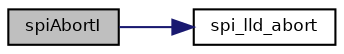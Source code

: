 digraph "spiAbortI"
{
  bgcolor="transparent";
  edge [fontname="Helvetica",fontsize="8",labelfontname="Helvetica",labelfontsize="8"];
  node [fontname="Helvetica",fontsize="8",shape=record];
  rankdir="LR";
  Node38 [label="spiAbortI",height=0.2,width=0.4,color="black", fillcolor="grey75", style="filled", fontcolor="black"];
  Node38 -> Node39 [color="midnightblue",fontsize="8",style="solid",fontname="Helvetica"];
  Node39 [label="spi_lld_abort",height=0.2,width=0.4,color="black",URL="$group___s_p_i.html#ga310f1e846d00dba377b3274e11044694",tooltip="Aborts the ongoing SPI operation, if any. "];
}
